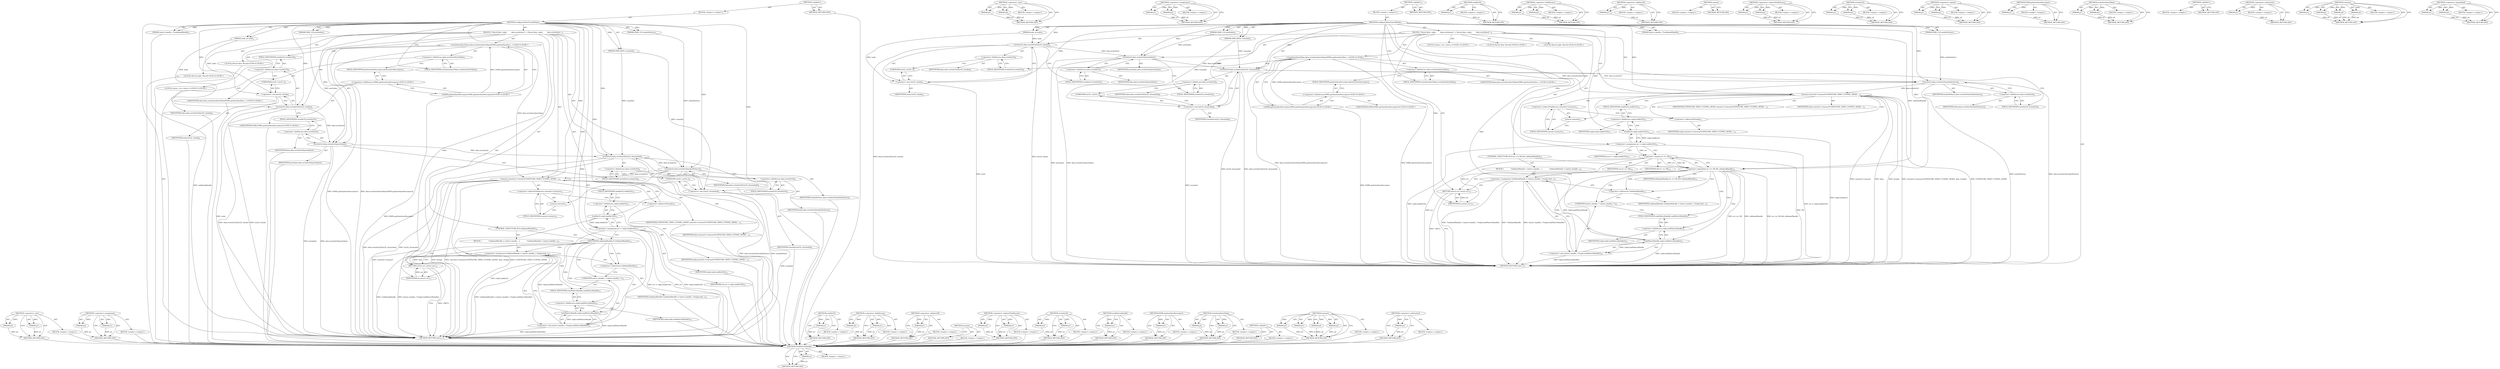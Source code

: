 digraph "&lt;operator&gt;.logicalAnd" {
vulnerable_124 [label=<(METHOD,&lt;operator&gt;.cast)>];
vulnerable_125 [label=<(PARAM,p1)>];
vulnerable_126 [label=<(PARAM,p2)>];
vulnerable_127 [label=<(BLOCK,&lt;empty&gt;,&lt;empty&gt;)>];
vulnerable_128 [label=<(METHOD_RETURN,ANY)>];
vulnerable_148 [label=<(METHOD,&lt;operator&gt;.assignment)>];
vulnerable_149 [label=<(PARAM,p1)>];
vulnerable_150 [label=<(PARAM,p2)>];
vulnerable_151 [label=<(BLOCK,&lt;empty&gt;,&lt;empty&gt;)>];
vulnerable_152 [label=<(METHOD_RETURN,ANY)>];
vulnerable_6 [label=<(METHOD,&lt;global&gt;)<SUB>1</SUB>>];
vulnerable_7 [label=<(BLOCK,&lt;empty&gt;,&lt;empty&gt;)<SUB>1</SUB>>];
vulnerable_8 [label=<(METHOD,configureVideoTunnelMode)<SUB>1</SUB>>];
vulnerable_9 [label=<(PARAM,node_id node)<SUB>2</SUB>>];
vulnerable_10 [label=<(PARAM,OMX_U32 portIndex)<SUB>2</SUB>>];
vulnerable_11 [label=<(PARAM,OMX_BOOL tunneled)<SUB>2</SUB>>];
vulnerable_12 [label=<(PARAM,OMX_U32 audioHwSync)<SUB>3</SUB>>];
vulnerable_13 [label=<(PARAM,native_handle_t **sidebandHandle)<SUB>3</SUB>>];
vulnerable_14 [label=<(BLOCK,{
 Parcel data, reply;
        data.writeInterf...,{
 Parcel data, reply;
        data.writeInterf...)<SUB>3</SUB>>];
vulnerable_15 [label="<(LOCAL,Parcel data: Parcel)<SUB>4</SUB>>"];
vulnerable_16 [label="<(LOCAL,Parcel reply: Parcel)<SUB>4</SUB>>"];
vulnerable_17 [label="<(writeInterfaceToken,data.writeInterfaceToken(IOMX::getInterfaceDesc...)<SUB>5</SUB>>"];
vulnerable_18 [label=<(&lt;operator&gt;.fieldAccess,data.writeInterfaceToken)<SUB>5</SUB>>];
vulnerable_19 [label="<(IDENTIFIER,data,data.writeInterfaceToken(IOMX::getInterfaceDesc...)<SUB>5</SUB>>"];
vulnerable_20 [label=<(FIELD_IDENTIFIER,writeInterfaceToken,writeInterfaceToken)<SUB>5</SUB>>];
vulnerable_21 [label="<(IOMX.getInterfaceDescriptor,IOMX::getInterfaceDescriptor())<SUB>5</SUB>>"];
vulnerable_22 [label="<(&lt;operator&gt;.fieldAccess,IOMX::getInterfaceDescriptor)<SUB>5</SUB>>"];
vulnerable_23 [label="<(IDENTIFIER,IOMX,IOMX::getInterfaceDescriptor())<SUB>5</SUB>>"];
vulnerable_24 [label=<(FIELD_IDENTIFIER,getInterfaceDescriptor,getInterfaceDescriptor)<SUB>5</SUB>>];
vulnerable_25 [label=<(writeInt32,data.writeInt32((int32_t)node))<SUB>6</SUB>>];
vulnerable_26 [label=<(&lt;operator&gt;.fieldAccess,data.writeInt32)<SUB>6</SUB>>];
vulnerable_27 [label=<(IDENTIFIER,data,data.writeInt32((int32_t)node))<SUB>6</SUB>>];
vulnerable_28 [label=<(FIELD_IDENTIFIER,writeInt32,writeInt32)<SUB>6</SUB>>];
vulnerable_29 [label=<(&lt;operator&gt;.cast,(int32_t)node)<SUB>6</SUB>>];
vulnerable_30 [label=<(UNKNOWN,int32_t,int32_t)<SUB>6</SUB>>];
vulnerable_31 [label=<(IDENTIFIER,node,(int32_t)node)<SUB>6</SUB>>];
vulnerable_32 [label=<(writeInt32,data.writeInt32(portIndex))<SUB>7</SUB>>];
vulnerable_33 [label=<(&lt;operator&gt;.fieldAccess,data.writeInt32)<SUB>7</SUB>>];
vulnerable_34 [label=<(IDENTIFIER,data,data.writeInt32(portIndex))<SUB>7</SUB>>];
vulnerable_35 [label=<(FIELD_IDENTIFIER,writeInt32,writeInt32)<SUB>7</SUB>>];
vulnerable_36 [label=<(IDENTIFIER,portIndex,data.writeInt32(portIndex))<SUB>7</SUB>>];
vulnerable_37 [label=<(writeInt32,data.writeInt32((int32_t)tunneled))<SUB>8</SUB>>];
vulnerable_38 [label=<(&lt;operator&gt;.fieldAccess,data.writeInt32)<SUB>8</SUB>>];
vulnerable_39 [label=<(IDENTIFIER,data,data.writeInt32((int32_t)tunneled))<SUB>8</SUB>>];
vulnerable_40 [label=<(FIELD_IDENTIFIER,writeInt32,writeInt32)<SUB>8</SUB>>];
vulnerable_41 [label=<(&lt;operator&gt;.cast,(int32_t)tunneled)<SUB>8</SUB>>];
vulnerable_42 [label=<(UNKNOWN,int32_t,int32_t)<SUB>8</SUB>>];
vulnerable_43 [label=<(IDENTIFIER,tunneled,(int32_t)tunneled)<SUB>8</SUB>>];
vulnerable_44 [label=<(writeInt32,data.writeInt32(audioHwSync))<SUB>9</SUB>>];
vulnerable_45 [label=<(&lt;operator&gt;.fieldAccess,data.writeInt32)<SUB>9</SUB>>];
vulnerable_46 [label=<(IDENTIFIER,data,data.writeInt32(audioHwSync))<SUB>9</SUB>>];
vulnerable_47 [label=<(FIELD_IDENTIFIER,writeInt32,writeInt32)<SUB>9</SUB>>];
vulnerable_48 [label=<(IDENTIFIER,audioHwSync,data.writeInt32(audioHwSync))<SUB>9</SUB>>];
vulnerable_49 [label=<(transact,remote()-&gt;transact(CONFIGURE_VIDEO_TUNNEL_MODE,...)<SUB>11</SUB>>];
vulnerable_50 [label=<(&lt;operator&gt;.indirectFieldAccess,remote()-&gt;transact)<SUB>11</SUB>>];
vulnerable_51 [label=<(remote,remote())<SUB>11</SUB>>];
vulnerable_52 [label=<(FIELD_IDENTIFIER,transact,transact)<SUB>11</SUB>>];
vulnerable_53 [label=<(IDENTIFIER,CONFIGURE_VIDEO_TUNNEL_MODE,remote()-&gt;transact(CONFIGURE_VIDEO_TUNNEL_MODE,...)<SUB>11</SUB>>];
vulnerable_54 [label=<(IDENTIFIER,data,remote()-&gt;transact(CONFIGURE_VIDEO_TUNNEL_MODE,...)<SUB>11</SUB>>];
vulnerable_55 [label=<(&lt;operator&gt;.addressOf,&amp;reply)<SUB>11</SUB>>];
vulnerable_56 [label=<(IDENTIFIER,reply,remote()-&gt;transact(CONFIGURE_VIDEO_TUNNEL_MODE,...)<SUB>11</SUB>>];
vulnerable_57 [label="<(LOCAL,status_t err: status_t)<SUB>13</SUB>>"];
vulnerable_58 [label=<(&lt;operator&gt;.assignment,err = reply.readInt32())<SUB>13</SUB>>];
vulnerable_59 [label=<(IDENTIFIER,err,err = reply.readInt32())<SUB>13</SUB>>];
vulnerable_60 [label=<(readInt32,reply.readInt32())<SUB>13</SUB>>];
vulnerable_61 [label=<(&lt;operator&gt;.fieldAccess,reply.readInt32)<SUB>13</SUB>>];
vulnerable_62 [label=<(IDENTIFIER,reply,reply.readInt32())<SUB>13</SUB>>];
vulnerable_63 [label=<(FIELD_IDENTIFIER,readInt32,readInt32)<SUB>13</SUB>>];
vulnerable_64 [label=<(CONTROL_STRUCTURE,IF,if (sidebandHandle))<SUB>14</SUB>>];
vulnerable_65 [label=<(IDENTIFIER,sidebandHandle,if (sidebandHandle))<SUB>14</SUB>>];
vulnerable_66 [label=<(BLOCK,{
             *sidebandHandle = (native_handle...,{
             *sidebandHandle = (native_handle...)<SUB>14</SUB>>];
vulnerable_67 [label=<(&lt;operator&gt;.assignment,*sidebandHandle = (native_handle_t *)reply.read...)<SUB>15</SUB>>];
vulnerable_68 [label=<(&lt;operator&gt;.indirection,*sidebandHandle)<SUB>15</SUB>>];
vulnerable_69 [label=<(IDENTIFIER,sidebandHandle,*sidebandHandle = (native_handle_t *)reply.read...)<SUB>15</SUB>>];
vulnerable_70 [label=<(&lt;operator&gt;.cast,(native_handle_t *)reply.readNativeHandle())<SUB>15</SUB>>];
vulnerable_71 [label=<(UNKNOWN,native_handle_t *,native_handle_t *)<SUB>15</SUB>>];
vulnerable_72 [label=<(readNativeHandle,reply.readNativeHandle())<SUB>15</SUB>>];
vulnerable_73 [label=<(&lt;operator&gt;.fieldAccess,reply.readNativeHandle)<SUB>15</SUB>>];
vulnerable_74 [label=<(IDENTIFIER,reply,reply.readNativeHandle())<SUB>15</SUB>>];
vulnerable_75 [label=<(FIELD_IDENTIFIER,readNativeHandle,readNativeHandle)<SUB>15</SUB>>];
vulnerable_76 [label=<(RETURN,return err;,return err;)<SUB>17</SUB>>];
vulnerable_77 [label=<(IDENTIFIER,err,return err;)<SUB>17</SUB>>];
vulnerable_78 [label=<(METHOD_RETURN,status_t)<SUB>1</SUB>>];
vulnerable_80 [label=<(METHOD_RETURN,ANY)<SUB>1</SUB>>];
vulnerable_153 [label=<(METHOD,readInt32)>];
vulnerable_154 [label=<(PARAM,p1)>];
vulnerable_155 [label=<(BLOCK,&lt;empty&gt;,&lt;empty&gt;)>];
vulnerable_156 [label=<(METHOD_RETURN,ANY)>];
vulnerable_110 [label=<(METHOD,&lt;operator&gt;.fieldAccess)>];
vulnerable_111 [label=<(PARAM,p1)>];
vulnerable_112 [label=<(PARAM,p2)>];
vulnerable_113 [label=<(BLOCK,&lt;empty&gt;,&lt;empty&gt;)>];
vulnerable_114 [label=<(METHOD_RETURN,ANY)>];
vulnerable_144 [label=<(METHOD,&lt;operator&gt;.addressOf)>];
vulnerable_145 [label=<(PARAM,p1)>];
vulnerable_146 [label=<(BLOCK,&lt;empty&gt;,&lt;empty&gt;)>];
vulnerable_147 [label=<(METHOD_RETURN,ANY)>];
vulnerable_141 [label=<(METHOD,remote)>];
vulnerable_142 [label=<(BLOCK,&lt;empty&gt;,&lt;empty&gt;)>];
vulnerable_143 [label=<(METHOD_RETURN,ANY)>];
vulnerable_136 [label=<(METHOD,&lt;operator&gt;.indirectFieldAccess)>];
vulnerable_137 [label=<(PARAM,p1)>];
vulnerable_138 [label=<(PARAM,p2)>];
vulnerable_139 [label=<(BLOCK,&lt;empty&gt;,&lt;empty&gt;)>];
vulnerable_140 [label=<(METHOD_RETURN,ANY)>];
vulnerable_119 [label=<(METHOD,writeInt32)>];
vulnerable_120 [label=<(PARAM,p1)>];
vulnerable_121 [label=<(PARAM,p2)>];
vulnerable_122 [label=<(BLOCK,&lt;empty&gt;,&lt;empty&gt;)>];
vulnerable_123 [label=<(METHOD_RETURN,ANY)>];
vulnerable_161 [label=<(METHOD,readNativeHandle)>];
vulnerable_162 [label=<(PARAM,p1)>];
vulnerable_163 [label=<(BLOCK,&lt;empty&gt;,&lt;empty&gt;)>];
vulnerable_164 [label=<(METHOD_RETURN,ANY)>];
vulnerable_115 [label=<(METHOD,IOMX.getInterfaceDescriptor)>];
vulnerable_116 [label=<(PARAM,p1)>];
vulnerable_117 [label=<(BLOCK,&lt;empty&gt;,&lt;empty&gt;)>];
vulnerable_118 [label=<(METHOD_RETURN,ANY)>];
vulnerable_105 [label=<(METHOD,writeInterfaceToken)>];
vulnerable_106 [label=<(PARAM,p1)>];
vulnerable_107 [label=<(PARAM,p2)>];
vulnerable_108 [label=<(BLOCK,&lt;empty&gt;,&lt;empty&gt;)>];
vulnerable_109 [label=<(METHOD_RETURN,ANY)>];
vulnerable_99 [label=<(METHOD,&lt;global&gt;)<SUB>1</SUB>>];
vulnerable_100 [label=<(BLOCK,&lt;empty&gt;,&lt;empty&gt;)>];
vulnerable_101 [label=<(METHOD_RETURN,ANY)>];
vulnerable_129 [label=<(METHOD,transact)>];
vulnerable_130 [label=<(PARAM,p1)>];
vulnerable_131 [label=<(PARAM,p2)>];
vulnerable_132 [label=<(PARAM,p3)>];
vulnerable_133 [label=<(PARAM,p4)>];
vulnerable_134 [label=<(BLOCK,&lt;empty&gt;,&lt;empty&gt;)>];
vulnerable_135 [label=<(METHOD_RETURN,ANY)>];
vulnerable_157 [label=<(METHOD,&lt;operator&gt;.indirection)>];
vulnerable_158 [label=<(PARAM,p1)>];
vulnerable_159 [label=<(BLOCK,&lt;empty&gt;,&lt;empty&gt;)>];
vulnerable_160 [label=<(METHOD_RETURN,ANY)>];
fixed_175 [label=<(METHOD,readNativeHandle)>];
fixed_176 [label=<(PARAM,p1)>];
fixed_177 [label=<(BLOCK,&lt;empty&gt;,&lt;empty&gt;)>];
fixed_178 [label=<(METHOD_RETURN,ANY)>];
fixed_128 [label=<(METHOD,&lt;operator&gt;.cast)>];
fixed_129 [label=<(PARAM,p1)>];
fixed_130 [label=<(PARAM,p2)>];
fixed_131 [label=<(BLOCK,&lt;empty&gt;,&lt;empty&gt;)>];
fixed_132 [label=<(METHOD_RETURN,ANY)>];
fixed_152 [label=<(METHOD,&lt;operator&gt;.assignment)>];
fixed_153 [label=<(PARAM,p1)>];
fixed_154 [label=<(PARAM,p2)>];
fixed_155 [label=<(BLOCK,&lt;empty&gt;,&lt;empty&gt;)>];
fixed_156 [label=<(METHOD_RETURN,ANY)>];
fixed_6 [label=<(METHOD,&lt;global&gt;)<SUB>1</SUB>>];
fixed_7 [label=<(BLOCK,&lt;empty&gt;,&lt;empty&gt;)<SUB>1</SUB>>];
fixed_8 [label=<(METHOD,configureVideoTunnelMode)<SUB>1</SUB>>];
fixed_9 [label=<(PARAM,node_id node)<SUB>2</SUB>>];
fixed_10 [label=<(PARAM,OMX_U32 portIndex)<SUB>2</SUB>>];
fixed_11 [label=<(PARAM,OMX_BOOL tunneled)<SUB>2</SUB>>];
fixed_12 [label=<(PARAM,OMX_U32 audioHwSync)<SUB>3</SUB>>];
fixed_13 [label=<(PARAM,native_handle_t **sidebandHandle)<SUB>3</SUB>>];
fixed_14 [label=<(BLOCK,{
 Parcel data, reply;
        data.writeInterf...,{
 Parcel data, reply;
        data.writeInterf...)<SUB>3</SUB>>];
fixed_15 [label="<(LOCAL,Parcel data: Parcel)<SUB>4</SUB>>"];
fixed_16 [label="<(LOCAL,Parcel reply: Parcel)<SUB>4</SUB>>"];
fixed_17 [label="<(writeInterfaceToken,data.writeInterfaceToken(IOMX::getInterfaceDesc...)<SUB>5</SUB>>"];
fixed_18 [label=<(&lt;operator&gt;.fieldAccess,data.writeInterfaceToken)<SUB>5</SUB>>];
fixed_19 [label="<(IDENTIFIER,data,data.writeInterfaceToken(IOMX::getInterfaceDesc...)<SUB>5</SUB>>"];
fixed_20 [label=<(FIELD_IDENTIFIER,writeInterfaceToken,writeInterfaceToken)<SUB>5</SUB>>];
fixed_21 [label="<(IOMX.getInterfaceDescriptor,IOMX::getInterfaceDescriptor())<SUB>5</SUB>>"];
fixed_22 [label="<(&lt;operator&gt;.fieldAccess,IOMX::getInterfaceDescriptor)<SUB>5</SUB>>"];
fixed_23 [label="<(IDENTIFIER,IOMX,IOMX::getInterfaceDescriptor())<SUB>5</SUB>>"];
fixed_24 [label=<(FIELD_IDENTIFIER,getInterfaceDescriptor,getInterfaceDescriptor)<SUB>5</SUB>>];
fixed_25 [label=<(writeInt32,data.writeInt32((int32_t)node))<SUB>6</SUB>>];
fixed_26 [label=<(&lt;operator&gt;.fieldAccess,data.writeInt32)<SUB>6</SUB>>];
fixed_27 [label=<(IDENTIFIER,data,data.writeInt32((int32_t)node))<SUB>6</SUB>>];
fixed_28 [label=<(FIELD_IDENTIFIER,writeInt32,writeInt32)<SUB>6</SUB>>];
fixed_29 [label=<(&lt;operator&gt;.cast,(int32_t)node)<SUB>6</SUB>>];
fixed_30 [label=<(UNKNOWN,int32_t,int32_t)<SUB>6</SUB>>];
fixed_31 [label=<(IDENTIFIER,node,(int32_t)node)<SUB>6</SUB>>];
fixed_32 [label=<(writeInt32,data.writeInt32(portIndex))<SUB>7</SUB>>];
fixed_33 [label=<(&lt;operator&gt;.fieldAccess,data.writeInt32)<SUB>7</SUB>>];
fixed_34 [label=<(IDENTIFIER,data,data.writeInt32(portIndex))<SUB>7</SUB>>];
fixed_35 [label=<(FIELD_IDENTIFIER,writeInt32,writeInt32)<SUB>7</SUB>>];
fixed_36 [label=<(IDENTIFIER,portIndex,data.writeInt32(portIndex))<SUB>7</SUB>>];
fixed_37 [label=<(writeInt32,data.writeInt32((int32_t)tunneled))<SUB>8</SUB>>];
fixed_38 [label=<(&lt;operator&gt;.fieldAccess,data.writeInt32)<SUB>8</SUB>>];
fixed_39 [label=<(IDENTIFIER,data,data.writeInt32((int32_t)tunneled))<SUB>8</SUB>>];
fixed_40 [label=<(FIELD_IDENTIFIER,writeInt32,writeInt32)<SUB>8</SUB>>];
fixed_41 [label=<(&lt;operator&gt;.cast,(int32_t)tunneled)<SUB>8</SUB>>];
fixed_42 [label=<(UNKNOWN,int32_t,int32_t)<SUB>8</SUB>>];
fixed_43 [label=<(IDENTIFIER,tunneled,(int32_t)tunneled)<SUB>8</SUB>>];
fixed_44 [label=<(writeInt32,data.writeInt32(audioHwSync))<SUB>9</SUB>>];
fixed_45 [label=<(&lt;operator&gt;.fieldAccess,data.writeInt32)<SUB>9</SUB>>];
fixed_46 [label=<(IDENTIFIER,data,data.writeInt32(audioHwSync))<SUB>9</SUB>>];
fixed_47 [label=<(FIELD_IDENTIFIER,writeInt32,writeInt32)<SUB>9</SUB>>];
fixed_48 [label=<(IDENTIFIER,audioHwSync,data.writeInt32(audioHwSync))<SUB>9</SUB>>];
fixed_49 [label=<(transact,remote()-&gt;transact(CONFIGURE_VIDEO_TUNNEL_MODE,...)<SUB>11</SUB>>];
fixed_50 [label=<(&lt;operator&gt;.indirectFieldAccess,remote()-&gt;transact)<SUB>11</SUB>>];
fixed_51 [label=<(remote,remote())<SUB>11</SUB>>];
fixed_52 [label=<(FIELD_IDENTIFIER,transact,transact)<SUB>11</SUB>>];
fixed_53 [label=<(IDENTIFIER,CONFIGURE_VIDEO_TUNNEL_MODE,remote()-&gt;transact(CONFIGURE_VIDEO_TUNNEL_MODE,...)<SUB>11</SUB>>];
fixed_54 [label=<(IDENTIFIER,data,remote()-&gt;transact(CONFIGURE_VIDEO_TUNNEL_MODE,...)<SUB>11</SUB>>];
fixed_55 [label=<(&lt;operator&gt;.addressOf,&amp;reply)<SUB>11</SUB>>];
fixed_56 [label=<(IDENTIFIER,reply,remote()-&gt;transact(CONFIGURE_VIDEO_TUNNEL_MODE,...)<SUB>11</SUB>>];
fixed_57 [label="<(LOCAL,status_t err: status_t)<SUB>13</SUB>>"];
fixed_58 [label=<(&lt;operator&gt;.assignment,err = reply.readInt32())<SUB>13</SUB>>];
fixed_59 [label=<(IDENTIFIER,err,err = reply.readInt32())<SUB>13</SUB>>];
fixed_60 [label=<(readInt32,reply.readInt32())<SUB>13</SUB>>];
fixed_61 [label=<(&lt;operator&gt;.fieldAccess,reply.readInt32)<SUB>13</SUB>>];
fixed_62 [label=<(IDENTIFIER,reply,reply.readInt32())<SUB>13</SUB>>];
fixed_63 [label=<(FIELD_IDENTIFIER,readInt32,readInt32)<SUB>13</SUB>>];
fixed_64 [label=<(CONTROL_STRUCTURE,IF,if (err == OK &amp;&amp; sidebandHandle))<SUB>14</SUB>>];
fixed_65 [label=<(&lt;operator&gt;.logicalAnd,err == OK &amp;&amp; sidebandHandle)<SUB>14</SUB>>];
fixed_66 [label=<(&lt;operator&gt;.equals,err == OK)<SUB>14</SUB>>];
fixed_67 [label=<(IDENTIFIER,err,err == OK)<SUB>14</SUB>>];
fixed_68 [label=<(IDENTIFIER,OK,err == OK)<SUB>14</SUB>>];
fixed_69 [label=<(IDENTIFIER,sidebandHandle,err == OK &amp;&amp; sidebandHandle)<SUB>14</SUB>>];
fixed_70 [label=<(BLOCK,{
             *sidebandHandle = (native_handle...,{
             *sidebandHandle = (native_handle...)<SUB>14</SUB>>];
fixed_71 [label=<(&lt;operator&gt;.assignment,*sidebandHandle = (native_handle_t *)reply.read...)<SUB>15</SUB>>];
fixed_72 [label=<(&lt;operator&gt;.indirection,*sidebandHandle)<SUB>15</SUB>>];
fixed_73 [label=<(IDENTIFIER,sidebandHandle,*sidebandHandle = (native_handle_t *)reply.read...)<SUB>15</SUB>>];
fixed_74 [label=<(&lt;operator&gt;.cast,(native_handle_t *)reply.readNativeHandle())<SUB>15</SUB>>];
fixed_75 [label=<(UNKNOWN,native_handle_t *,native_handle_t *)<SUB>15</SUB>>];
fixed_76 [label=<(readNativeHandle,reply.readNativeHandle())<SUB>15</SUB>>];
fixed_77 [label=<(&lt;operator&gt;.fieldAccess,reply.readNativeHandle)<SUB>15</SUB>>];
fixed_78 [label=<(IDENTIFIER,reply,reply.readNativeHandle())<SUB>15</SUB>>];
fixed_79 [label=<(FIELD_IDENTIFIER,readNativeHandle,readNativeHandle)<SUB>15</SUB>>];
fixed_80 [label=<(RETURN,return err;,return err;)<SUB>17</SUB>>];
fixed_81 [label=<(IDENTIFIER,err,return err;)<SUB>17</SUB>>];
fixed_82 [label=<(METHOD_RETURN,status_t)<SUB>1</SUB>>];
fixed_84 [label=<(METHOD_RETURN,ANY)<SUB>1</SUB>>];
fixed_157 [label=<(METHOD,readInt32)>];
fixed_158 [label=<(PARAM,p1)>];
fixed_159 [label=<(BLOCK,&lt;empty&gt;,&lt;empty&gt;)>];
fixed_160 [label=<(METHOD_RETURN,ANY)>];
fixed_114 [label=<(METHOD,&lt;operator&gt;.fieldAccess)>];
fixed_115 [label=<(PARAM,p1)>];
fixed_116 [label=<(PARAM,p2)>];
fixed_117 [label=<(BLOCK,&lt;empty&gt;,&lt;empty&gt;)>];
fixed_118 [label=<(METHOD_RETURN,ANY)>];
fixed_148 [label=<(METHOD,&lt;operator&gt;.addressOf)>];
fixed_149 [label=<(PARAM,p1)>];
fixed_150 [label=<(BLOCK,&lt;empty&gt;,&lt;empty&gt;)>];
fixed_151 [label=<(METHOD_RETURN,ANY)>];
fixed_145 [label=<(METHOD,remote)>];
fixed_146 [label=<(BLOCK,&lt;empty&gt;,&lt;empty&gt;)>];
fixed_147 [label=<(METHOD_RETURN,ANY)>];
fixed_140 [label=<(METHOD,&lt;operator&gt;.indirectFieldAccess)>];
fixed_141 [label=<(PARAM,p1)>];
fixed_142 [label=<(PARAM,p2)>];
fixed_143 [label=<(BLOCK,&lt;empty&gt;,&lt;empty&gt;)>];
fixed_144 [label=<(METHOD_RETURN,ANY)>];
fixed_123 [label=<(METHOD,writeInt32)>];
fixed_124 [label=<(PARAM,p1)>];
fixed_125 [label=<(PARAM,p2)>];
fixed_126 [label=<(BLOCK,&lt;empty&gt;,&lt;empty&gt;)>];
fixed_127 [label=<(METHOD_RETURN,ANY)>];
fixed_166 [label=<(METHOD,&lt;operator&gt;.equals)>];
fixed_167 [label=<(PARAM,p1)>];
fixed_168 [label=<(PARAM,p2)>];
fixed_169 [label=<(BLOCK,&lt;empty&gt;,&lt;empty&gt;)>];
fixed_170 [label=<(METHOD_RETURN,ANY)>];
fixed_119 [label=<(METHOD,IOMX.getInterfaceDescriptor)>];
fixed_120 [label=<(PARAM,p1)>];
fixed_121 [label=<(BLOCK,&lt;empty&gt;,&lt;empty&gt;)>];
fixed_122 [label=<(METHOD_RETURN,ANY)>];
fixed_109 [label=<(METHOD,writeInterfaceToken)>];
fixed_110 [label=<(PARAM,p1)>];
fixed_111 [label=<(PARAM,p2)>];
fixed_112 [label=<(BLOCK,&lt;empty&gt;,&lt;empty&gt;)>];
fixed_113 [label=<(METHOD_RETURN,ANY)>];
fixed_103 [label=<(METHOD,&lt;global&gt;)<SUB>1</SUB>>];
fixed_104 [label=<(BLOCK,&lt;empty&gt;,&lt;empty&gt;)>];
fixed_105 [label=<(METHOD_RETURN,ANY)>];
fixed_171 [label=<(METHOD,&lt;operator&gt;.indirection)>];
fixed_172 [label=<(PARAM,p1)>];
fixed_173 [label=<(BLOCK,&lt;empty&gt;,&lt;empty&gt;)>];
fixed_174 [label=<(METHOD_RETURN,ANY)>];
fixed_133 [label=<(METHOD,transact)>];
fixed_134 [label=<(PARAM,p1)>];
fixed_135 [label=<(PARAM,p2)>];
fixed_136 [label=<(PARAM,p3)>];
fixed_137 [label=<(PARAM,p4)>];
fixed_138 [label=<(BLOCK,&lt;empty&gt;,&lt;empty&gt;)>];
fixed_139 [label=<(METHOD_RETURN,ANY)>];
fixed_161 [label=<(METHOD,&lt;operator&gt;.logicalAnd)>];
fixed_162 [label=<(PARAM,p1)>];
fixed_163 [label=<(PARAM,p2)>];
fixed_164 [label=<(BLOCK,&lt;empty&gt;,&lt;empty&gt;)>];
fixed_165 [label=<(METHOD_RETURN,ANY)>];
vulnerable_124 -> vulnerable_125  [key=0, label="AST: "];
vulnerable_124 -> vulnerable_125  [key=1, label="DDG: "];
vulnerable_124 -> vulnerable_127  [key=0, label="AST: "];
vulnerable_124 -> vulnerable_126  [key=0, label="AST: "];
vulnerable_124 -> vulnerable_126  [key=1, label="DDG: "];
vulnerable_124 -> vulnerable_128  [key=0, label="AST: "];
vulnerable_124 -> vulnerable_128  [key=1, label="CFG: "];
vulnerable_125 -> vulnerable_128  [key=0, label="DDG: p1"];
vulnerable_126 -> vulnerable_128  [key=0, label="DDG: p2"];
vulnerable_127 -> fixed_175  [key=0];
vulnerable_128 -> fixed_175  [key=0];
vulnerable_148 -> vulnerable_149  [key=0, label="AST: "];
vulnerable_148 -> vulnerable_149  [key=1, label="DDG: "];
vulnerable_148 -> vulnerable_151  [key=0, label="AST: "];
vulnerable_148 -> vulnerable_150  [key=0, label="AST: "];
vulnerable_148 -> vulnerable_150  [key=1, label="DDG: "];
vulnerable_148 -> vulnerable_152  [key=0, label="AST: "];
vulnerable_148 -> vulnerable_152  [key=1, label="CFG: "];
vulnerable_149 -> vulnerable_152  [key=0, label="DDG: p1"];
vulnerable_150 -> vulnerable_152  [key=0, label="DDG: p2"];
vulnerable_151 -> fixed_175  [key=0];
vulnerable_152 -> fixed_175  [key=0];
vulnerable_6 -> vulnerable_7  [key=0, label="AST: "];
vulnerable_6 -> vulnerable_80  [key=0, label="AST: "];
vulnerable_6 -> vulnerable_80  [key=1, label="CFG: "];
vulnerable_7 -> vulnerable_8  [key=0, label="AST: "];
vulnerable_8 -> vulnerable_9  [key=0, label="AST: "];
vulnerable_8 -> vulnerable_9  [key=1, label="DDG: "];
vulnerable_8 -> vulnerable_10  [key=0, label="AST: "];
vulnerable_8 -> vulnerable_10  [key=1, label="DDG: "];
vulnerable_8 -> vulnerable_11  [key=0, label="AST: "];
vulnerable_8 -> vulnerable_11  [key=1, label="DDG: "];
vulnerable_8 -> vulnerable_12  [key=0, label="AST: "];
vulnerable_8 -> vulnerable_12  [key=1, label="DDG: "];
vulnerable_8 -> vulnerable_13  [key=0, label="AST: "];
vulnerable_8 -> vulnerable_13  [key=1, label="DDG: "];
vulnerable_8 -> vulnerable_14  [key=0, label="AST: "];
vulnerable_8 -> vulnerable_78  [key=0, label="AST: "];
vulnerable_8 -> vulnerable_20  [key=0, label="CFG: "];
vulnerable_8 -> vulnerable_25  [key=0, label="DDG: "];
vulnerable_8 -> vulnerable_32  [key=0, label="DDG: "];
vulnerable_8 -> vulnerable_37  [key=0, label="DDG: "];
vulnerable_8 -> vulnerable_44  [key=0, label="DDG: "];
vulnerable_8 -> vulnerable_49  [key=0, label="DDG: "];
vulnerable_8 -> vulnerable_65  [key=0, label="DDG: "];
vulnerable_8 -> vulnerable_77  [key=0, label="DDG: "];
vulnerable_8 -> vulnerable_29  [key=0, label="DDG: "];
vulnerable_8 -> vulnerable_41  [key=0, label="DDG: "];
vulnerable_8 -> vulnerable_60  [key=0, label="DDG: "];
vulnerable_8 -> vulnerable_72  [key=0, label="DDG: "];
vulnerable_9 -> vulnerable_25  [key=0, label="DDG: node"];
vulnerable_9 -> vulnerable_29  [key=0, label="DDG: node"];
vulnerable_10 -> vulnerable_32  [key=0, label="DDG: portIndex"];
vulnerable_11 -> vulnerable_37  [key=0, label="DDG: tunneled"];
vulnerable_11 -> vulnerable_41  [key=0, label="DDG: tunneled"];
vulnerable_12 -> vulnerable_44  [key=0, label="DDG: audioHwSync"];
vulnerable_13 -> vulnerable_78  [key=0, label="DDG: sidebandHandle"];
vulnerable_14 -> vulnerable_15  [key=0, label="AST: "];
vulnerable_14 -> vulnerable_16  [key=0, label="AST: "];
vulnerable_14 -> vulnerable_17  [key=0, label="AST: "];
vulnerable_14 -> vulnerable_25  [key=0, label="AST: "];
vulnerable_14 -> vulnerable_32  [key=0, label="AST: "];
vulnerable_14 -> vulnerable_37  [key=0, label="AST: "];
vulnerable_14 -> vulnerable_44  [key=0, label="AST: "];
vulnerable_14 -> vulnerable_49  [key=0, label="AST: "];
vulnerable_14 -> vulnerable_57  [key=0, label="AST: "];
vulnerable_14 -> vulnerable_58  [key=0, label="AST: "];
vulnerable_14 -> vulnerable_64  [key=0, label="AST: "];
vulnerable_14 -> vulnerable_76  [key=0, label="AST: "];
vulnerable_15 -> fixed_175  [key=0];
vulnerable_16 -> fixed_175  [key=0];
vulnerable_17 -> vulnerable_18  [key=0, label="AST: "];
vulnerable_17 -> vulnerable_21  [key=0, label="AST: "];
vulnerable_17 -> vulnerable_28  [key=0, label="CFG: "];
vulnerable_17 -> vulnerable_78  [key=0, label="DDG: IOMX::getInterfaceDescriptor()"];
vulnerable_17 -> vulnerable_78  [key=1, label="DDG: data.writeInterfaceToken(IOMX::getInterfaceDescriptor())"];
vulnerable_17 -> vulnerable_49  [key=0, label="DDG: data.writeInterfaceToken"];
vulnerable_18 -> vulnerable_19  [key=0, label="AST: "];
vulnerable_18 -> vulnerable_20  [key=0, label="AST: "];
vulnerable_18 -> vulnerable_24  [key=0, label="CFG: "];
vulnerable_19 -> fixed_175  [key=0];
vulnerable_20 -> vulnerable_18  [key=0, label="CFG: "];
vulnerable_21 -> vulnerable_22  [key=0, label="AST: "];
vulnerable_21 -> vulnerable_17  [key=0, label="CFG: "];
vulnerable_21 -> vulnerable_17  [key=1, label="DDG: IOMX::getInterfaceDescriptor"];
vulnerable_21 -> vulnerable_78  [key=0, label="DDG: IOMX::getInterfaceDescriptor"];
vulnerable_22 -> vulnerable_23  [key=0, label="AST: "];
vulnerable_22 -> vulnerable_24  [key=0, label="AST: "];
vulnerable_22 -> vulnerable_21  [key=0, label="CFG: "];
vulnerable_23 -> fixed_175  [key=0];
vulnerable_24 -> vulnerable_22  [key=0, label="CFG: "];
vulnerable_25 -> vulnerable_26  [key=0, label="AST: "];
vulnerable_25 -> vulnerable_29  [key=0, label="AST: "];
vulnerable_25 -> vulnerable_35  [key=0, label="CFG: "];
vulnerable_25 -> vulnerable_78  [key=0, label="DDG: (int32_t)node"];
vulnerable_25 -> vulnerable_78  [key=1, label="DDG: data.writeInt32((int32_t)node)"];
vulnerable_25 -> vulnerable_32  [key=0, label="DDG: data.writeInt32"];
vulnerable_26 -> vulnerable_27  [key=0, label="AST: "];
vulnerable_26 -> vulnerable_28  [key=0, label="AST: "];
vulnerable_26 -> vulnerable_30  [key=0, label="CFG: "];
vulnerable_27 -> fixed_175  [key=0];
vulnerable_28 -> vulnerable_26  [key=0, label="CFG: "];
vulnerable_29 -> vulnerable_30  [key=0, label="AST: "];
vulnerable_29 -> vulnerable_31  [key=0, label="AST: "];
vulnerable_29 -> vulnerable_25  [key=0, label="CFG: "];
vulnerable_29 -> vulnerable_78  [key=0, label="DDG: node"];
vulnerable_30 -> vulnerable_29  [key=0, label="CFG: "];
vulnerable_31 -> fixed_175  [key=0];
vulnerable_32 -> vulnerable_33  [key=0, label="AST: "];
vulnerable_32 -> vulnerable_36  [key=0, label="AST: "];
vulnerable_32 -> vulnerable_40  [key=0, label="CFG: "];
vulnerable_32 -> vulnerable_78  [key=0, label="DDG: portIndex"];
vulnerable_32 -> vulnerable_78  [key=1, label="DDG: data.writeInt32(portIndex)"];
vulnerable_32 -> vulnerable_37  [key=0, label="DDG: data.writeInt32"];
vulnerable_33 -> vulnerable_34  [key=0, label="AST: "];
vulnerable_33 -> vulnerable_35  [key=0, label="AST: "];
vulnerable_33 -> vulnerable_32  [key=0, label="CFG: "];
vulnerable_34 -> fixed_175  [key=0];
vulnerable_35 -> vulnerable_33  [key=0, label="CFG: "];
vulnerable_36 -> fixed_175  [key=0];
vulnerable_37 -> vulnerable_38  [key=0, label="AST: "];
vulnerable_37 -> vulnerable_41  [key=0, label="AST: "];
vulnerable_37 -> vulnerable_47  [key=0, label="CFG: "];
vulnerable_37 -> vulnerable_78  [key=0, label="DDG: (int32_t)tunneled"];
vulnerable_37 -> vulnerable_78  [key=1, label="DDG: data.writeInt32((int32_t)tunneled)"];
vulnerable_37 -> vulnerable_44  [key=0, label="DDG: data.writeInt32"];
vulnerable_38 -> vulnerable_39  [key=0, label="AST: "];
vulnerable_38 -> vulnerable_40  [key=0, label="AST: "];
vulnerable_38 -> vulnerable_42  [key=0, label="CFG: "];
vulnerable_39 -> fixed_175  [key=0];
vulnerable_40 -> vulnerable_38  [key=0, label="CFG: "];
vulnerable_41 -> vulnerable_42  [key=0, label="AST: "];
vulnerable_41 -> vulnerable_43  [key=0, label="AST: "];
vulnerable_41 -> vulnerable_37  [key=0, label="CFG: "];
vulnerable_41 -> vulnerable_78  [key=0, label="DDG: tunneled"];
vulnerable_42 -> vulnerable_41  [key=0, label="CFG: "];
vulnerable_43 -> fixed_175  [key=0];
vulnerable_44 -> vulnerable_45  [key=0, label="AST: "];
vulnerable_44 -> vulnerable_48  [key=0, label="AST: "];
vulnerable_44 -> vulnerable_51  [key=0, label="CFG: "];
vulnerable_44 -> vulnerable_78  [key=0, label="DDG: audioHwSync"];
vulnerable_44 -> vulnerable_78  [key=1, label="DDG: data.writeInt32(audioHwSync)"];
vulnerable_44 -> vulnerable_49  [key=0, label="DDG: data.writeInt32"];
vulnerable_45 -> vulnerable_46  [key=0, label="AST: "];
vulnerable_45 -> vulnerable_47  [key=0, label="AST: "];
vulnerable_45 -> vulnerable_44  [key=0, label="CFG: "];
vulnerable_46 -> fixed_175  [key=0];
vulnerable_47 -> vulnerable_45  [key=0, label="CFG: "];
vulnerable_48 -> fixed_175  [key=0];
vulnerable_49 -> vulnerable_50  [key=0, label="AST: "];
vulnerable_49 -> vulnerable_53  [key=0, label="AST: "];
vulnerable_49 -> vulnerable_54  [key=0, label="AST: "];
vulnerable_49 -> vulnerable_55  [key=0, label="AST: "];
vulnerable_49 -> vulnerable_63  [key=0, label="CFG: "];
vulnerable_49 -> vulnerable_78  [key=0, label="DDG: remote()-&gt;transact"];
vulnerable_49 -> vulnerable_78  [key=1, label="DDG: data"];
vulnerable_49 -> vulnerable_78  [key=2, label="DDG: &amp;reply"];
vulnerable_49 -> vulnerable_78  [key=3, label="DDG: remote()-&gt;transact(CONFIGURE_VIDEO_TUNNEL_MODE, data, &amp;reply)"];
vulnerable_49 -> vulnerable_78  [key=4, label="DDG: CONFIGURE_VIDEO_TUNNEL_MODE"];
vulnerable_50 -> vulnerable_51  [key=0, label="AST: "];
vulnerable_50 -> vulnerable_52  [key=0, label="AST: "];
vulnerable_50 -> vulnerable_55  [key=0, label="CFG: "];
vulnerable_51 -> vulnerable_52  [key=0, label="CFG: "];
vulnerable_52 -> vulnerable_50  [key=0, label="CFG: "];
vulnerable_53 -> fixed_175  [key=0];
vulnerable_54 -> fixed_175  [key=0];
vulnerable_55 -> vulnerable_56  [key=0, label="AST: "];
vulnerable_55 -> vulnerable_49  [key=0, label="CFG: "];
vulnerable_56 -> fixed_175  [key=0];
vulnerable_57 -> fixed_175  [key=0];
vulnerable_58 -> vulnerable_59  [key=0, label="AST: "];
vulnerable_58 -> vulnerable_60  [key=0, label="AST: "];
vulnerable_58 -> vulnerable_65  [key=0, label="CFG: "];
vulnerable_58 -> vulnerable_78  [key=0, label="DDG: err"];
vulnerable_58 -> vulnerable_78  [key=1, label="DDG: reply.readInt32()"];
vulnerable_58 -> vulnerable_78  [key=2, label="DDG: err = reply.readInt32()"];
vulnerable_58 -> vulnerable_77  [key=0, label="DDG: err"];
vulnerable_59 -> fixed_175  [key=0];
vulnerable_60 -> vulnerable_61  [key=0, label="AST: "];
vulnerable_60 -> vulnerable_58  [key=0, label="CFG: "];
vulnerable_60 -> vulnerable_58  [key=1, label="DDG: reply.readInt32"];
vulnerable_60 -> vulnerable_78  [key=0, label="DDG: reply.readInt32"];
vulnerable_61 -> vulnerable_62  [key=0, label="AST: "];
vulnerable_61 -> vulnerable_63  [key=0, label="AST: "];
vulnerable_61 -> vulnerable_60  [key=0, label="CFG: "];
vulnerable_62 -> fixed_175  [key=0];
vulnerable_63 -> vulnerable_61  [key=0, label="CFG: "];
vulnerable_64 -> vulnerable_65  [key=0, label="AST: "];
vulnerable_64 -> vulnerable_66  [key=0, label="AST: "];
vulnerable_65 -> vulnerable_68  [key=0, label="CFG: "];
vulnerable_65 -> vulnerable_68  [key=1, label="CDG: "];
vulnerable_65 -> vulnerable_76  [key=0, label="CFG: "];
vulnerable_65 -> vulnerable_72  [key=0, label="CDG: "];
vulnerable_65 -> vulnerable_67  [key=0, label="CDG: "];
vulnerable_65 -> vulnerable_73  [key=0, label="CDG: "];
vulnerable_65 -> vulnerable_70  [key=0, label="CDG: "];
vulnerable_65 -> vulnerable_71  [key=0, label="CDG: "];
vulnerable_65 -> vulnerable_75  [key=0, label="CDG: "];
vulnerable_66 -> vulnerable_67  [key=0, label="AST: "];
vulnerable_67 -> vulnerable_68  [key=0, label="AST: "];
vulnerable_67 -> vulnerable_70  [key=0, label="AST: "];
vulnerable_67 -> vulnerable_76  [key=0, label="CFG: "];
vulnerable_67 -> vulnerable_78  [key=0, label="DDG: *sidebandHandle"];
vulnerable_67 -> vulnerable_78  [key=1, label="DDG: (native_handle_t *)reply.readNativeHandle()"];
vulnerable_67 -> vulnerable_78  [key=2, label="DDG: *sidebandHandle = (native_handle_t *)reply.readNativeHandle()"];
vulnerable_68 -> vulnerable_69  [key=0, label="AST: "];
vulnerable_68 -> vulnerable_71  [key=0, label="CFG: "];
vulnerable_69 -> fixed_175  [key=0];
vulnerable_70 -> vulnerable_71  [key=0, label="AST: "];
vulnerable_70 -> vulnerable_72  [key=0, label="AST: "];
vulnerable_70 -> vulnerable_67  [key=0, label="CFG: "];
vulnerable_70 -> vulnerable_78  [key=0, label="DDG: reply.readNativeHandle()"];
vulnerable_71 -> vulnerable_75  [key=0, label="CFG: "];
vulnerable_72 -> vulnerable_73  [key=0, label="AST: "];
vulnerable_72 -> vulnerable_70  [key=0, label="CFG: "];
vulnerable_72 -> vulnerable_70  [key=1, label="DDG: reply.readNativeHandle"];
vulnerable_72 -> vulnerable_78  [key=0, label="DDG: reply.readNativeHandle"];
vulnerable_72 -> vulnerable_67  [key=0, label="DDG: reply.readNativeHandle"];
vulnerable_73 -> vulnerable_74  [key=0, label="AST: "];
vulnerable_73 -> vulnerable_75  [key=0, label="AST: "];
vulnerable_73 -> vulnerable_72  [key=0, label="CFG: "];
vulnerable_74 -> fixed_175  [key=0];
vulnerable_75 -> vulnerable_73  [key=0, label="CFG: "];
vulnerable_76 -> vulnerable_77  [key=0, label="AST: "];
vulnerable_76 -> vulnerable_78  [key=0, label="CFG: "];
vulnerable_76 -> vulnerable_78  [key=1, label="DDG: &lt;RET&gt;"];
vulnerable_77 -> vulnerable_76  [key=0, label="DDG: err"];
vulnerable_78 -> fixed_175  [key=0];
vulnerable_80 -> fixed_175  [key=0];
vulnerable_153 -> vulnerable_154  [key=0, label="AST: "];
vulnerable_153 -> vulnerable_154  [key=1, label="DDG: "];
vulnerable_153 -> vulnerable_155  [key=0, label="AST: "];
vulnerable_153 -> vulnerable_156  [key=0, label="AST: "];
vulnerable_153 -> vulnerable_156  [key=1, label="CFG: "];
vulnerable_154 -> vulnerable_156  [key=0, label="DDG: p1"];
vulnerable_155 -> fixed_175  [key=0];
vulnerable_156 -> fixed_175  [key=0];
vulnerable_110 -> vulnerable_111  [key=0, label="AST: "];
vulnerable_110 -> vulnerable_111  [key=1, label="DDG: "];
vulnerable_110 -> vulnerable_113  [key=0, label="AST: "];
vulnerable_110 -> vulnerable_112  [key=0, label="AST: "];
vulnerable_110 -> vulnerable_112  [key=1, label="DDG: "];
vulnerable_110 -> vulnerable_114  [key=0, label="AST: "];
vulnerable_110 -> vulnerable_114  [key=1, label="CFG: "];
vulnerable_111 -> vulnerable_114  [key=0, label="DDG: p1"];
vulnerable_112 -> vulnerable_114  [key=0, label="DDG: p2"];
vulnerable_113 -> fixed_175  [key=0];
vulnerable_114 -> fixed_175  [key=0];
vulnerable_144 -> vulnerable_145  [key=0, label="AST: "];
vulnerable_144 -> vulnerable_145  [key=1, label="DDG: "];
vulnerable_144 -> vulnerable_146  [key=0, label="AST: "];
vulnerable_144 -> vulnerable_147  [key=0, label="AST: "];
vulnerable_144 -> vulnerable_147  [key=1, label="CFG: "];
vulnerable_145 -> vulnerable_147  [key=0, label="DDG: p1"];
vulnerable_146 -> fixed_175  [key=0];
vulnerable_147 -> fixed_175  [key=0];
vulnerable_141 -> vulnerable_142  [key=0, label="AST: "];
vulnerable_141 -> vulnerable_143  [key=0, label="AST: "];
vulnerable_141 -> vulnerable_143  [key=1, label="CFG: "];
vulnerable_142 -> fixed_175  [key=0];
vulnerable_143 -> fixed_175  [key=0];
vulnerable_136 -> vulnerable_137  [key=0, label="AST: "];
vulnerable_136 -> vulnerable_137  [key=1, label="DDG: "];
vulnerable_136 -> vulnerable_139  [key=0, label="AST: "];
vulnerable_136 -> vulnerable_138  [key=0, label="AST: "];
vulnerable_136 -> vulnerable_138  [key=1, label="DDG: "];
vulnerable_136 -> vulnerable_140  [key=0, label="AST: "];
vulnerable_136 -> vulnerable_140  [key=1, label="CFG: "];
vulnerable_137 -> vulnerable_140  [key=0, label="DDG: p1"];
vulnerable_138 -> vulnerable_140  [key=0, label="DDG: p2"];
vulnerable_139 -> fixed_175  [key=0];
vulnerable_140 -> fixed_175  [key=0];
vulnerable_119 -> vulnerable_120  [key=0, label="AST: "];
vulnerable_119 -> vulnerable_120  [key=1, label="DDG: "];
vulnerable_119 -> vulnerable_122  [key=0, label="AST: "];
vulnerable_119 -> vulnerable_121  [key=0, label="AST: "];
vulnerable_119 -> vulnerable_121  [key=1, label="DDG: "];
vulnerable_119 -> vulnerable_123  [key=0, label="AST: "];
vulnerable_119 -> vulnerable_123  [key=1, label="CFG: "];
vulnerable_120 -> vulnerable_123  [key=0, label="DDG: p1"];
vulnerable_121 -> vulnerable_123  [key=0, label="DDG: p2"];
vulnerable_122 -> fixed_175  [key=0];
vulnerable_123 -> fixed_175  [key=0];
vulnerable_161 -> vulnerable_162  [key=0, label="AST: "];
vulnerable_161 -> vulnerable_162  [key=1, label="DDG: "];
vulnerable_161 -> vulnerable_163  [key=0, label="AST: "];
vulnerable_161 -> vulnerable_164  [key=0, label="AST: "];
vulnerable_161 -> vulnerable_164  [key=1, label="CFG: "];
vulnerable_162 -> vulnerable_164  [key=0, label="DDG: p1"];
vulnerable_163 -> fixed_175  [key=0];
vulnerable_164 -> fixed_175  [key=0];
vulnerable_115 -> vulnerable_116  [key=0, label="AST: "];
vulnerable_115 -> vulnerable_116  [key=1, label="DDG: "];
vulnerable_115 -> vulnerable_117  [key=0, label="AST: "];
vulnerable_115 -> vulnerable_118  [key=0, label="AST: "];
vulnerable_115 -> vulnerable_118  [key=1, label="CFG: "];
vulnerable_116 -> vulnerable_118  [key=0, label="DDG: p1"];
vulnerable_117 -> fixed_175  [key=0];
vulnerable_118 -> fixed_175  [key=0];
vulnerable_105 -> vulnerable_106  [key=0, label="AST: "];
vulnerable_105 -> vulnerable_106  [key=1, label="DDG: "];
vulnerable_105 -> vulnerable_108  [key=0, label="AST: "];
vulnerable_105 -> vulnerable_107  [key=0, label="AST: "];
vulnerable_105 -> vulnerable_107  [key=1, label="DDG: "];
vulnerable_105 -> vulnerable_109  [key=0, label="AST: "];
vulnerable_105 -> vulnerable_109  [key=1, label="CFG: "];
vulnerable_106 -> vulnerable_109  [key=0, label="DDG: p1"];
vulnerable_107 -> vulnerable_109  [key=0, label="DDG: p2"];
vulnerable_108 -> fixed_175  [key=0];
vulnerable_109 -> fixed_175  [key=0];
vulnerable_99 -> vulnerable_100  [key=0, label="AST: "];
vulnerable_99 -> vulnerable_101  [key=0, label="AST: "];
vulnerable_99 -> vulnerable_101  [key=1, label="CFG: "];
vulnerable_100 -> fixed_175  [key=0];
vulnerable_101 -> fixed_175  [key=0];
vulnerable_129 -> vulnerable_130  [key=0, label="AST: "];
vulnerable_129 -> vulnerable_130  [key=1, label="DDG: "];
vulnerable_129 -> vulnerable_134  [key=0, label="AST: "];
vulnerable_129 -> vulnerable_131  [key=0, label="AST: "];
vulnerable_129 -> vulnerable_131  [key=1, label="DDG: "];
vulnerable_129 -> vulnerable_135  [key=0, label="AST: "];
vulnerable_129 -> vulnerable_135  [key=1, label="CFG: "];
vulnerable_129 -> vulnerable_132  [key=0, label="AST: "];
vulnerable_129 -> vulnerable_132  [key=1, label="DDG: "];
vulnerable_129 -> vulnerable_133  [key=0, label="AST: "];
vulnerable_129 -> vulnerable_133  [key=1, label="DDG: "];
vulnerable_130 -> vulnerable_135  [key=0, label="DDG: p1"];
vulnerable_131 -> vulnerable_135  [key=0, label="DDG: p2"];
vulnerable_132 -> vulnerable_135  [key=0, label="DDG: p3"];
vulnerable_133 -> vulnerable_135  [key=0, label="DDG: p4"];
vulnerable_134 -> fixed_175  [key=0];
vulnerable_135 -> fixed_175  [key=0];
vulnerable_157 -> vulnerable_158  [key=0, label="AST: "];
vulnerable_157 -> vulnerable_158  [key=1, label="DDG: "];
vulnerable_157 -> vulnerable_159  [key=0, label="AST: "];
vulnerable_157 -> vulnerable_160  [key=0, label="AST: "];
vulnerable_157 -> vulnerable_160  [key=1, label="CFG: "];
vulnerable_158 -> vulnerable_160  [key=0, label="DDG: p1"];
vulnerable_159 -> fixed_175  [key=0];
vulnerable_160 -> fixed_175  [key=0];
fixed_175 -> fixed_176  [key=0, label="AST: "];
fixed_175 -> fixed_176  [key=1, label="DDG: "];
fixed_175 -> fixed_177  [key=0, label="AST: "];
fixed_175 -> fixed_178  [key=0, label="AST: "];
fixed_175 -> fixed_178  [key=1, label="CFG: "];
fixed_176 -> fixed_178  [key=0, label="DDG: p1"];
fixed_128 -> fixed_129  [key=0, label="AST: "];
fixed_128 -> fixed_129  [key=1, label="DDG: "];
fixed_128 -> fixed_131  [key=0, label="AST: "];
fixed_128 -> fixed_130  [key=0, label="AST: "];
fixed_128 -> fixed_130  [key=1, label="DDG: "];
fixed_128 -> fixed_132  [key=0, label="AST: "];
fixed_128 -> fixed_132  [key=1, label="CFG: "];
fixed_129 -> fixed_132  [key=0, label="DDG: p1"];
fixed_130 -> fixed_132  [key=0, label="DDG: p2"];
fixed_152 -> fixed_153  [key=0, label="AST: "];
fixed_152 -> fixed_153  [key=1, label="DDG: "];
fixed_152 -> fixed_155  [key=0, label="AST: "];
fixed_152 -> fixed_154  [key=0, label="AST: "];
fixed_152 -> fixed_154  [key=1, label="DDG: "];
fixed_152 -> fixed_156  [key=0, label="AST: "];
fixed_152 -> fixed_156  [key=1, label="CFG: "];
fixed_153 -> fixed_156  [key=0, label="DDG: p1"];
fixed_154 -> fixed_156  [key=0, label="DDG: p2"];
fixed_6 -> fixed_7  [key=0, label="AST: "];
fixed_6 -> fixed_84  [key=0, label="AST: "];
fixed_6 -> fixed_84  [key=1, label="CFG: "];
fixed_7 -> fixed_8  [key=0, label="AST: "];
fixed_8 -> fixed_9  [key=0, label="AST: "];
fixed_8 -> fixed_9  [key=1, label="DDG: "];
fixed_8 -> fixed_10  [key=0, label="AST: "];
fixed_8 -> fixed_10  [key=1, label="DDG: "];
fixed_8 -> fixed_11  [key=0, label="AST: "];
fixed_8 -> fixed_11  [key=1, label="DDG: "];
fixed_8 -> fixed_12  [key=0, label="AST: "];
fixed_8 -> fixed_12  [key=1, label="DDG: "];
fixed_8 -> fixed_13  [key=0, label="AST: "];
fixed_8 -> fixed_13  [key=1, label="DDG: "];
fixed_8 -> fixed_14  [key=0, label="AST: "];
fixed_8 -> fixed_82  [key=0, label="AST: "];
fixed_8 -> fixed_20  [key=0, label="CFG: "];
fixed_8 -> fixed_25  [key=0, label="DDG: "];
fixed_8 -> fixed_32  [key=0, label="DDG: "];
fixed_8 -> fixed_37  [key=0, label="DDG: "];
fixed_8 -> fixed_44  [key=0, label="DDG: "];
fixed_8 -> fixed_49  [key=0, label="DDG: "];
fixed_8 -> fixed_81  [key=0, label="DDG: "];
fixed_8 -> fixed_29  [key=0, label="DDG: "];
fixed_8 -> fixed_41  [key=0, label="DDG: "];
fixed_8 -> fixed_60  [key=0, label="DDG: "];
fixed_8 -> fixed_65  [key=0, label="DDG: "];
fixed_8 -> fixed_66  [key=0, label="DDG: "];
fixed_8 -> fixed_76  [key=0, label="DDG: "];
fixed_9 -> fixed_25  [key=0, label="DDG: node"];
fixed_9 -> fixed_29  [key=0, label="DDG: node"];
fixed_10 -> fixed_32  [key=0, label="DDG: portIndex"];
fixed_11 -> fixed_37  [key=0, label="DDG: tunneled"];
fixed_11 -> fixed_41  [key=0, label="DDG: tunneled"];
fixed_12 -> fixed_44  [key=0, label="DDG: audioHwSync"];
fixed_13 -> fixed_65  [key=0, label="DDG: sidebandHandle"];
fixed_14 -> fixed_15  [key=0, label="AST: "];
fixed_14 -> fixed_16  [key=0, label="AST: "];
fixed_14 -> fixed_17  [key=0, label="AST: "];
fixed_14 -> fixed_25  [key=0, label="AST: "];
fixed_14 -> fixed_32  [key=0, label="AST: "];
fixed_14 -> fixed_37  [key=0, label="AST: "];
fixed_14 -> fixed_44  [key=0, label="AST: "];
fixed_14 -> fixed_49  [key=0, label="AST: "];
fixed_14 -> fixed_57  [key=0, label="AST: "];
fixed_14 -> fixed_58  [key=0, label="AST: "];
fixed_14 -> fixed_64  [key=0, label="AST: "];
fixed_14 -> fixed_80  [key=0, label="AST: "];
fixed_17 -> fixed_18  [key=0, label="AST: "];
fixed_17 -> fixed_21  [key=0, label="AST: "];
fixed_17 -> fixed_28  [key=0, label="CFG: "];
fixed_17 -> fixed_82  [key=0, label="DDG: IOMX::getInterfaceDescriptor()"];
fixed_17 -> fixed_82  [key=1, label="DDG: data.writeInterfaceToken(IOMX::getInterfaceDescriptor())"];
fixed_17 -> fixed_49  [key=0, label="DDG: data.writeInterfaceToken"];
fixed_18 -> fixed_19  [key=0, label="AST: "];
fixed_18 -> fixed_20  [key=0, label="AST: "];
fixed_18 -> fixed_24  [key=0, label="CFG: "];
fixed_20 -> fixed_18  [key=0, label="CFG: "];
fixed_21 -> fixed_22  [key=0, label="AST: "];
fixed_21 -> fixed_17  [key=0, label="CFG: "];
fixed_21 -> fixed_17  [key=1, label="DDG: IOMX::getInterfaceDescriptor"];
fixed_21 -> fixed_82  [key=0, label="DDG: IOMX::getInterfaceDescriptor"];
fixed_22 -> fixed_23  [key=0, label="AST: "];
fixed_22 -> fixed_24  [key=0, label="AST: "];
fixed_22 -> fixed_21  [key=0, label="CFG: "];
fixed_24 -> fixed_22  [key=0, label="CFG: "];
fixed_25 -> fixed_26  [key=0, label="AST: "];
fixed_25 -> fixed_29  [key=0, label="AST: "];
fixed_25 -> fixed_35  [key=0, label="CFG: "];
fixed_25 -> fixed_82  [key=0, label="DDG: (int32_t)node"];
fixed_25 -> fixed_82  [key=1, label="DDG: data.writeInt32((int32_t)node)"];
fixed_25 -> fixed_32  [key=0, label="DDG: data.writeInt32"];
fixed_26 -> fixed_27  [key=0, label="AST: "];
fixed_26 -> fixed_28  [key=0, label="AST: "];
fixed_26 -> fixed_30  [key=0, label="CFG: "];
fixed_28 -> fixed_26  [key=0, label="CFG: "];
fixed_29 -> fixed_30  [key=0, label="AST: "];
fixed_29 -> fixed_31  [key=0, label="AST: "];
fixed_29 -> fixed_25  [key=0, label="CFG: "];
fixed_29 -> fixed_82  [key=0, label="DDG: node"];
fixed_30 -> fixed_29  [key=0, label="CFG: "];
fixed_32 -> fixed_33  [key=0, label="AST: "];
fixed_32 -> fixed_36  [key=0, label="AST: "];
fixed_32 -> fixed_40  [key=0, label="CFG: "];
fixed_32 -> fixed_82  [key=0, label="DDG: portIndex"];
fixed_32 -> fixed_82  [key=1, label="DDG: data.writeInt32(portIndex)"];
fixed_32 -> fixed_37  [key=0, label="DDG: data.writeInt32"];
fixed_33 -> fixed_34  [key=0, label="AST: "];
fixed_33 -> fixed_35  [key=0, label="AST: "];
fixed_33 -> fixed_32  [key=0, label="CFG: "];
fixed_35 -> fixed_33  [key=0, label="CFG: "];
fixed_37 -> fixed_38  [key=0, label="AST: "];
fixed_37 -> fixed_41  [key=0, label="AST: "];
fixed_37 -> fixed_47  [key=0, label="CFG: "];
fixed_37 -> fixed_82  [key=0, label="DDG: (int32_t)tunneled"];
fixed_37 -> fixed_82  [key=1, label="DDG: data.writeInt32((int32_t)tunneled)"];
fixed_37 -> fixed_44  [key=0, label="DDG: data.writeInt32"];
fixed_38 -> fixed_39  [key=0, label="AST: "];
fixed_38 -> fixed_40  [key=0, label="AST: "];
fixed_38 -> fixed_42  [key=0, label="CFG: "];
fixed_40 -> fixed_38  [key=0, label="CFG: "];
fixed_41 -> fixed_42  [key=0, label="AST: "];
fixed_41 -> fixed_43  [key=0, label="AST: "];
fixed_41 -> fixed_37  [key=0, label="CFG: "];
fixed_41 -> fixed_82  [key=0, label="DDG: tunneled"];
fixed_42 -> fixed_41  [key=0, label="CFG: "];
fixed_44 -> fixed_45  [key=0, label="AST: "];
fixed_44 -> fixed_48  [key=0, label="AST: "];
fixed_44 -> fixed_51  [key=0, label="CFG: "];
fixed_44 -> fixed_82  [key=0, label="DDG: audioHwSync"];
fixed_44 -> fixed_82  [key=1, label="DDG: data.writeInt32(audioHwSync)"];
fixed_44 -> fixed_49  [key=0, label="DDG: data.writeInt32"];
fixed_45 -> fixed_46  [key=0, label="AST: "];
fixed_45 -> fixed_47  [key=0, label="AST: "];
fixed_45 -> fixed_44  [key=0, label="CFG: "];
fixed_47 -> fixed_45  [key=0, label="CFG: "];
fixed_49 -> fixed_50  [key=0, label="AST: "];
fixed_49 -> fixed_53  [key=0, label="AST: "];
fixed_49 -> fixed_54  [key=0, label="AST: "];
fixed_49 -> fixed_55  [key=0, label="AST: "];
fixed_49 -> fixed_63  [key=0, label="CFG: "];
fixed_49 -> fixed_82  [key=0, label="DDG: remote()-&gt;transact"];
fixed_49 -> fixed_82  [key=1, label="DDG: data"];
fixed_49 -> fixed_82  [key=2, label="DDG: &amp;reply"];
fixed_49 -> fixed_82  [key=3, label="DDG: remote()-&gt;transact(CONFIGURE_VIDEO_TUNNEL_MODE, data, &amp;reply)"];
fixed_49 -> fixed_82  [key=4, label="DDG: CONFIGURE_VIDEO_TUNNEL_MODE"];
fixed_50 -> fixed_51  [key=0, label="AST: "];
fixed_50 -> fixed_52  [key=0, label="AST: "];
fixed_50 -> fixed_55  [key=0, label="CFG: "];
fixed_51 -> fixed_52  [key=0, label="CFG: "];
fixed_52 -> fixed_50  [key=0, label="CFG: "];
fixed_55 -> fixed_56  [key=0, label="AST: "];
fixed_55 -> fixed_49  [key=0, label="CFG: "];
fixed_58 -> fixed_59  [key=0, label="AST: "];
fixed_58 -> fixed_60  [key=0, label="AST: "];
fixed_58 -> fixed_66  [key=0, label="CFG: "];
fixed_58 -> fixed_66  [key=1, label="DDG: err"];
fixed_58 -> fixed_82  [key=0, label="DDG: reply.readInt32()"];
fixed_58 -> fixed_82  [key=1, label="DDG: err = reply.readInt32()"];
fixed_60 -> fixed_61  [key=0, label="AST: "];
fixed_60 -> fixed_58  [key=0, label="CFG: "];
fixed_60 -> fixed_58  [key=1, label="DDG: reply.readInt32"];
fixed_60 -> fixed_82  [key=0, label="DDG: reply.readInt32"];
fixed_61 -> fixed_62  [key=0, label="AST: "];
fixed_61 -> fixed_63  [key=0, label="AST: "];
fixed_61 -> fixed_60  [key=0, label="CFG: "];
fixed_63 -> fixed_61  [key=0, label="CFG: "];
fixed_64 -> fixed_65  [key=0, label="AST: "];
fixed_64 -> fixed_70  [key=0, label="AST: "];
fixed_65 -> fixed_66  [key=0, label="AST: "];
fixed_65 -> fixed_69  [key=0, label="AST: "];
fixed_65 -> fixed_72  [key=0, label="CFG: "];
fixed_65 -> fixed_72  [key=1, label="CDG: "];
fixed_65 -> fixed_80  [key=0, label="CFG: "];
fixed_65 -> fixed_82  [key=0, label="DDG: err == OK"];
fixed_65 -> fixed_82  [key=1, label="DDG: sidebandHandle"];
fixed_65 -> fixed_82  [key=2, label="DDG: err == OK &amp;&amp; sidebandHandle"];
fixed_65 -> fixed_76  [key=0, label="CDG: "];
fixed_65 -> fixed_77  [key=0, label="CDG: "];
fixed_65 -> fixed_74  [key=0, label="CDG: "];
fixed_65 -> fixed_71  [key=0, label="CDG: "];
fixed_65 -> fixed_75  [key=0, label="CDG: "];
fixed_65 -> fixed_79  [key=0, label="CDG: "];
fixed_66 -> fixed_67  [key=0, label="AST: "];
fixed_66 -> fixed_68  [key=0, label="AST: "];
fixed_66 -> fixed_65  [key=0, label="CFG: "];
fixed_66 -> fixed_65  [key=1, label="DDG: err"];
fixed_66 -> fixed_65  [key=2, label="DDG: OK"];
fixed_66 -> fixed_82  [key=0, label="DDG: err"];
fixed_66 -> fixed_82  [key=1, label="DDG: OK"];
fixed_66 -> fixed_81  [key=0, label="DDG: err"];
fixed_70 -> fixed_71  [key=0, label="AST: "];
fixed_71 -> fixed_72  [key=0, label="AST: "];
fixed_71 -> fixed_74  [key=0, label="AST: "];
fixed_71 -> fixed_80  [key=0, label="CFG: "];
fixed_71 -> fixed_82  [key=0, label="DDG: *sidebandHandle"];
fixed_71 -> fixed_82  [key=1, label="DDG: (native_handle_t *)reply.readNativeHandle()"];
fixed_71 -> fixed_82  [key=2, label="DDG: *sidebandHandle = (native_handle_t *)reply.readNativeHandle()"];
fixed_72 -> fixed_73  [key=0, label="AST: "];
fixed_72 -> fixed_75  [key=0, label="CFG: "];
fixed_74 -> fixed_75  [key=0, label="AST: "];
fixed_74 -> fixed_76  [key=0, label="AST: "];
fixed_74 -> fixed_71  [key=0, label="CFG: "];
fixed_74 -> fixed_82  [key=0, label="DDG: reply.readNativeHandle()"];
fixed_75 -> fixed_79  [key=0, label="CFG: "];
fixed_76 -> fixed_77  [key=0, label="AST: "];
fixed_76 -> fixed_74  [key=0, label="CFG: "];
fixed_76 -> fixed_74  [key=1, label="DDG: reply.readNativeHandle"];
fixed_76 -> fixed_82  [key=0, label="DDG: reply.readNativeHandle"];
fixed_76 -> fixed_71  [key=0, label="DDG: reply.readNativeHandle"];
fixed_77 -> fixed_78  [key=0, label="AST: "];
fixed_77 -> fixed_79  [key=0, label="AST: "];
fixed_77 -> fixed_76  [key=0, label="CFG: "];
fixed_79 -> fixed_77  [key=0, label="CFG: "];
fixed_80 -> fixed_81  [key=0, label="AST: "];
fixed_80 -> fixed_82  [key=0, label="CFG: "];
fixed_80 -> fixed_82  [key=1, label="DDG: &lt;RET&gt;"];
fixed_81 -> fixed_80  [key=0, label="DDG: err"];
fixed_157 -> fixed_158  [key=0, label="AST: "];
fixed_157 -> fixed_158  [key=1, label="DDG: "];
fixed_157 -> fixed_159  [key=0, label="AST: "];
fixed_157 -> fixed_160  [key=0, label="AST: "];
fixed_157 -> fixed_160  [key=1, label="CFG: "];
fixed_158 -> fixed_160  [key=0, label="DDG: p1"];
fixed_114 -> fixed_115  [key=0, label="AST: "];
fixed_114 -> fixed_115  [key=1, label="DDG: "];
fixed_114 -> fixed_117  [key=0, label="AST: "];
fixed_114 -> fixed_116  [key=0, label="AST: "];
fixed_114 -> fixed_116  [key=1, label="DDG: "];
fixed_114 -> fixed_118  [key=0, label="AST: "];
fixed_114 -> fixed_118  [key=1, label="CFG: "];
fixed_115 -> fixed_118  [key=0, label="DDG: p1"];
fixed_116 -> fixed_118  [key=0, label="DDG: p2"];
fixed_148 -> fixed_149  [key=0, label="AST: "];
fixed_148 -> fixed_149  [key=1, label="DDG: "];
fixed_148 -> fixed_150  [key=0, label="AST: "];
fixed_148 -> fixed_151  [key=0, label="AST: "];
fixed_148 -> fixed_151  [key=1, label="CFG: "];
fixed_149 -> fixed_151  [key=0, label="DDG: p1"];
fixed_145 -> fixed_146  [key=0, label="AST: "];
fixed_145 -> fixed_147  [key=0, label="AST: "];
fixed_145 -> fixed_147  [key=1, label="CFG: "];
fixed_140 -> fixed_141  [key=0, label="AST: "];
fixed_140 -> fixed_141  [key=1, label="DDG: "];
fixed_140 -> fixed_143  [key=0, label="AST: "];
fixed_140 -> fixed_142  [key=0, label="AST: "];
fixed_140 -> fixed_142  [key=1, label="DDG: "];
fixed_140 -> fixed_144  [key=0, label="AST: "];
fixed_140 -> fixed_144  [key=1, label="CFG: "];
fixed_141 -> fixed_144  [key=0, label="DDG: p1"];
fixed_142 -> fixed_144  [key=0, label="DDG: p2"];
fixed_123 -> fixed_124  [key=0, label="AST: "];
fixed_123 -> fixed_124  [key=1, label="DDG: "];
fixed_123 -> fixed_126  [key=0, label="AST: "];
fixed_123 -> fixed_125  [key=0, label="AST: "];
fixed_123 -> fixed_125  [key=1, label="DDG: "];
fixed_123 -> fixed_127  [key=0, label="AST: "];
fixed_123 -> fixed_127  [key=1, label="CFG: "];
fixed_124 -> fixed_127  [key=0, label="DDG: p1"];
fixed_125 -> fixed_127  [key=0, label="DDG: p2"];
fixed_166 -> fixed_167  [key=0, label="AST: "];
fixed_166 -> fixed_167  [key=1, label="DDG: "];
fixed_166 -> fixed_169  [key=0, label="AST: "];
fixed_166 -> fixed_168  [key=0, label="AST: "];
fixed_166 -> fixed_168  [key=1, label="DDG: "];
fixed_166 -> fixed_170  [key=0, label="AST: "];
fixed_166 -> fixed_170  [key=1, label="CFG: "];
fixed_167 -> fixed_170  [key=0, label="DDG: p1"];
fixed_168 -> fixed_170  [key=0, label="DDG: p2"];
fixed_119 -> fixed_120  [key=0, label="AST: "];
fixed_119 -> fixed_120  [key=1, label="DDG: "];
fixed_119 -> fixed_121  [key=0, label="AST: "];
fixed_119 -> fixed_122  [key=0, label="AST: "];
fixed_119 -> fixed_122  [key=1, label="CFG: "];
fixed_120 -> fixed_122  [key=0, label="DDG: p1"];
fixed_109 -> fixed_110  [key=0, label="AST: "];
fixed_109 -> fixed_110  [key=1, label="DDG: "];
fixed_109 -> fixed_112  [key=0, label="AST: "];
fixed_109 -> fixed_111  [key=0, label="AST: "];
fixed_109 -> fixed_111  [key=1, label="DDG: "];
fixed_109 -> fixed_113  [key=0, label="AST: "];
fixed_109 -> fixed_113  [key=1, label="CFG: "];
fixed_110 -> fixed_113  [key=0, label="DDG: p1"];
fixed_111 -> fixed_113  [key=0, label="DDG: p2"];
fixed_103 -> fixed_104  [key=0, label="AST: "];
fixed_103 -> fixed_105  [key=0, label="AST: "];
fixed_103 -> fixed_105  [key=1, label="CFG: "];
fixed_171 -> fixed_172  [key=0, label="AST: "];
fixed_171 -> fixed_172  [key=1, label="DDG: "];
fixed_171 -> fixed_173  [key=0, label="AST: "];
fixed_171 -> fixed_174  [key=0, label="AST: "];
fixed_171 -> fixed_174  [key=1, label="CFG: "];
fixed_172 -> fixed_174  [key=0, label="DDG: p1"];
fixed_133 -> fixed_134  [key=0, label="AST: "];
fixed_133 -> fixed_134  [key=1, label="DDG: "];
fixed_133 -> fixed_138  [key=0, label="AST: "];
fixed_133 -> fixed_135  [key=0, label="AST: "];
fixed_133 -> fixed_135  [key=1, label="DDG: "];
fixed_133 -> fixed_139  [key=0, label="AST: "];
fixed_133 -> fixed_139  [key=1, label="CFG: "];
fixed_133 -> fixed_136  [key=0, label="AST: "];
fixed_133 -> fixed_136  [key=1, label="DDG: "];
fixed_133 -> fixed_137  [key=0, label="AST: "];
fixed_133 -> fixed_137  [key=1, label="DDG: "];
fixed_134 -> fixed_139  [key=0, label="DDG: p1"];
fixed_135 -> fixed_139  [key=0, label="DDG: p2"];
fixed_136 -> fixed_139  [key=0, label="DDG: p3"];
fixed_137 -> fixed_139  [key=0, label="DDG: p4"];
fixed_161 -> fixed_162  [key=0, label="AST: "];
fixed_161 -> fixed_162  [key=1, label="DDG: "];
fixed_161 -> fixed_164  [key=0, label="AST: "];
fixed_161 -> fixed_163  [key=0, label="AST: "];
fixed_161 -> fixed_163  [key=1, label="DDG: "];
fixed_161 -> fixed_165  [key=0, label="AST: "];
fixed_161 -> fixed_165  [key=1, label="CFG: "];
fixed_162 -> fixed_165  [key=0, label="DDG: p1"];
fixed_163 -> fixed_165  [key=0, label="DDG: p2"];
}
